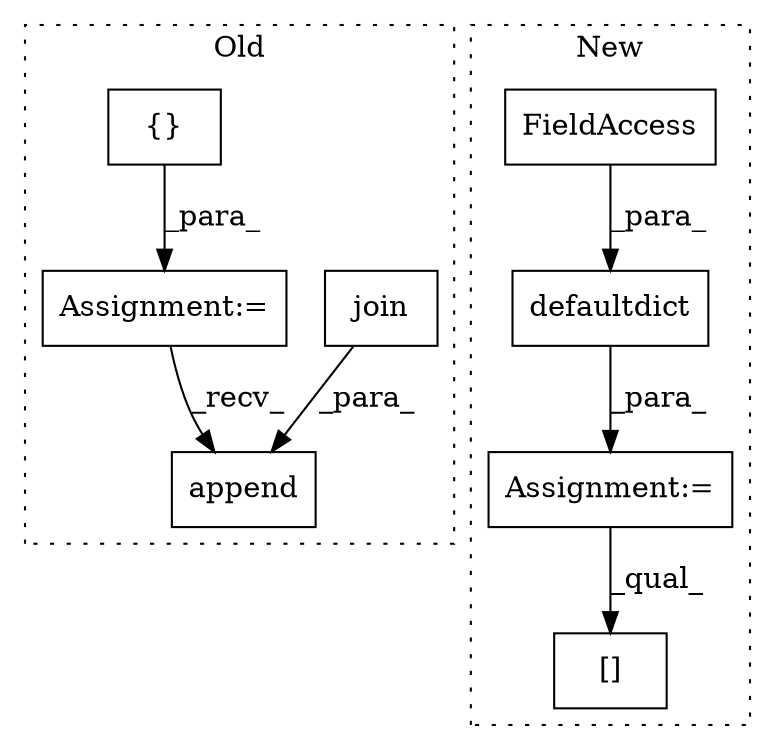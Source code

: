 digraph G {
subgraph cluster0 {
1 [label="join" a="32" s="1688,1712" l="5,1" shape="box"];
6 [label="append" a="32" s="1673,1713" l="7,1" shape="box"];
7 [label="{}" a="4" s="1517" l="2" shape="box"];
8 [label="Assignment:=" a="7" s="1507" l="1" shape="box"];
label = "Old";
style="dotted";
}
subgraph cluster1 {
2 [label="defaultdict" a="32" s="2230,2245" l="12,1" shape="box"];
3 [label="[]" a="2" s="2681,2713" l="23,1" shape="box"];
4 [label="Assignment:=" a="7" s="2229" l="1" shape="box"];
5 [label="FieldAccess" a="22" s="2242" l="3" shape="box"];
label = "New";
style="dotted";
}
1 -> 6 [label="_para_"];
2 -> 4 [label="_para_"];
4 -> 3 [label="_qual_"];
5 -> 2 [label="_para_"];
7 -> 8 [label="_para_"];
8 -> 6 [label="_recv_"];
}